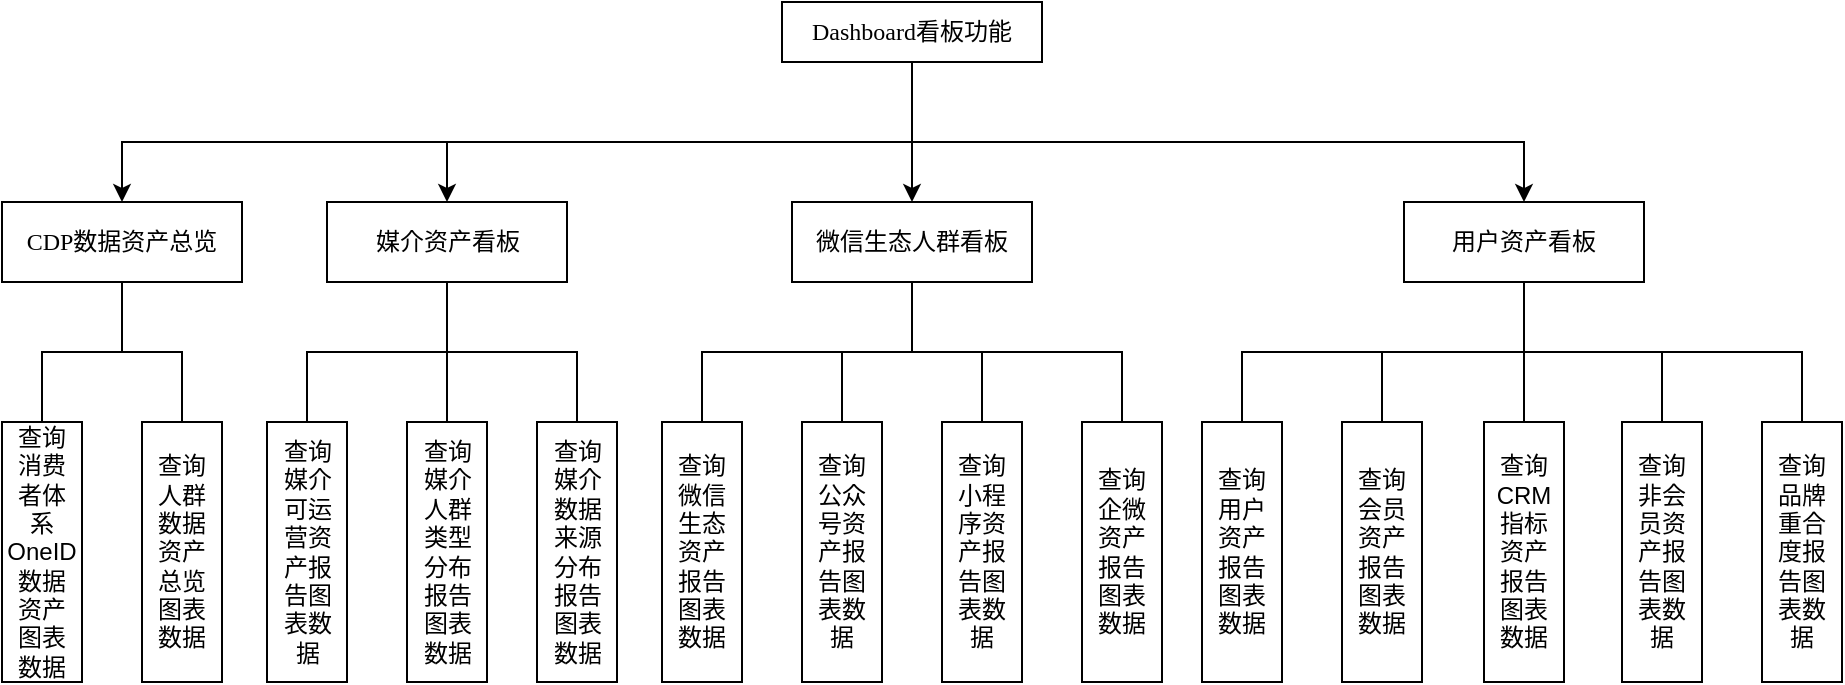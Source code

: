 <mxfile version="20.5.1" type="github">
  <diagram id="igIkLWl_I8CNIf3-y0DH" name="第 1 页">
    <mxGraphModel dx="1131" dy="587" grid="1" gridSize="10" guides="1" tooltips="1" connect="1" arrows="1" fold="1" page="1" pageScale="1" pageWidth="827" pageHeight="1169" math="0" shadow="0">
      <root>
        <mxCell id="0" />
        <mxCell id="1" parent="0" />
        <mxCell id="1S4eVNWtwclJiUYLLemy-1" value="&lt;font style=&quot;font-size: 12px;&quot;&gt;&lt;span style=&quot;font-family: Calibri; text-align: justify; background-color: initial;&quot;&gt;D&lt;/span&gt;&lt;span style=&quot;text-align: justify; background-color: initial; font-family: 宋体;&quot;&gt;&lt;font style=&quot;font-size: 12px;&quot; face=&quot;Calibri&quot;&gt;ash&lt;/font&gt;&lt;/span&gt;&lt;span style=&quot;font-family: Calibri; text-align: justify; background-color: initial;&quot;&gt;board&lt;/span&gt;&lt;/font&gt;&lt;span style=&quot;font-family: Calibri; text-align: justify; background-color: initial;&quot;&gt;&lt;font style=&quot;font-size: 12px;&quot;&gt;看板&lt;/font&gt;&lt;/span&gt;功能" style="rounded=0;whiteSpace=wrap;html=1;" parent="1" vertex="1">
          <mxGeometry x="880" y="130" width="130" height="30" as="geometry" />
        </mxCell>
        <mxCell id="1S4eVNWtwclJiUYLLemy-4" value="&lt;div style=&quot;text-align: justify;&quot;&gt;&lt;span style=&quot;background-color: initial;&quot;&gt;&lt;font face=&quot;Calibri&quot;&gt;媒介资产看板&lt;/font&gt;&lt;/span&gt;&lt;/div&gt;" style="rounded=0;whiteSpace=wrap;html=1;" parent="1" vertex="1">
          <mxGeometry x="652.5" y="230" width="120" height="40" as="geometry" />
        </mxCell>
        <mxCell id="1S4eVNWtwclJiUYLLemy-12" value="查询&lt;br&gt;消费&lt;br&gt;者体&lt;br&gt;系OneID数据&lt;br&gt;资产&lt;br&gt;图表&lt;br&gt;数据" style="rounded=0;whiteSpace=wrap;html=1;" parent="1" vertex="1">
          <mxGeometry x="490" y="340" width="40" height="130" as="geometry" />
        </mxCell>
        <mxCell id="1S4eVNWtwclJiUYLLemy-13" value="查询&lt;br&gt;人群&lt;br&gt;数据&lt;br&gt;资产&lt;br&gt;总览&lt;br&gt;图表&lt;br&gt;数据" style="rounded=0;whiteSpace=wrap;html=1;" parent="1" vertex="1">
          <mxGeometry x="560" y="340" width="40" height="130" as="geometry" />
        </mxCell>
        <mxCell id="1S4eVNWtwclJiUYLLemy-15" value="查询&lt;br&gt;媒介&lt;br&gt;数据&lt;br&gt;来源&lt;br&gt;分布&lt;br&gt;报告&lt;br&gt;图表&lt;br&gt;数据" style="rounded=0;whiteSpace=wrap;html=1;" parent="1" vertex="1">
          <mxGeometry x="757.5" y="340" width="40" height="130" as="geometry" />
        </mxCell>
        <mxCell id="1S4eVNWtwclJiUYLLemy-17" value="查询&lt;br&gt;公众&lt;br&gt;号资&lt;br&gt;产报&lt;br&gt;告图&lt;br&gt;表数&lt;br&gt;据" style="rounded=0;whiteSpace=wrap;html=1;" parent="1" vertex="1">
          <mxGeometry x="890" y="340" width="40" height="130" as="geometry" />
        </mxCell>
        <mxCell id="1S4eVNWtwclJiUYLLemy-19" value="查询&lt;br&gt;媒介&lt;br&gt;可运&lt;br&gt;营资&lt;br&gt;产报&lt;br&gt;告图&lt;br&gt;表数&lt;br&gt;据" style="rounded=0;whiteSpace=wrap;html=1;" parent="1" vertex="1">
          <mxGeometry x="622.5" y="340" width="40" height="130" as="geometry" />
        </mxCell>
        <mxCell id="1S4eVNWtwclJiUYLLemy-20" value="查询&lt;br&gt;微信&lt;br&gt;生态&lt;br&gt;资产&lt;br&gt;报告&lt;br&gt;图表&lt;br&gt;数据" style="rounded=0;whiteSpace=wrap;html=1;" parent="1" vertex="1">
          <mxGeometry x="820" y="340" width="40" height="130" as="geometry" />
        </mxCell>
        <mxCell id="1S4eVNWtwclJiUYLLemy-54" value="" style="endArrow=none;html=1;rounded=0;fontFamily=Helvetica;fontSize=12;exitX=0.5;exitY=0;exitDx=0;exitDy=0;edgeStyle=elbowEdgeStyle;elbow=vertical;entryX=0.5;entryY=1;entryDx=0;entryDy=0;" parent="1" source="1S4eVNWtwclJiUYLLemy-13" target="w-ZVVSlZ8ugfORYiKf1F-1" edge="1">
          <mxGeometry width="50" height="50" relative="1" as="geometry">
            <mxPoint x="750" y="410" as="sourcePoint" />
            <mxPoint x="560" y="270" as="targetPoint" />
          </mxGeometry>
        </mxCell>
        <mxCell id="1S4eVNWtwclJiUYLLemy-55" value="" style="endArrow=none;html=1;rounded=0;fontFamily=Helvetica;fontSize=12;entryX=0.5;entryY=1;entryDx=0;entryDy=0;exitX=0.5;exitY=0;exitDx=0;exitDy=0;edgeStyle=elbowEdgeStyle;elbow=vertical;" parent="1" source="1S4eVNWtwclJiUYLLemy-12" target="w-ZVVSlZ8ugfORYiKf1F-1" edge="1">
          <mxGeometry width="50" height="50" relative="1" as="geometry">
            <mxPoint x="530" y="350" as="sourcePoint" />
            <mxPoint x="440" y="290" as="targetPoint" />
          </mxGeometry>
        </mxCell>
        <mxCell id="1S4eVNWtwclJiUYLLemy-56" value="" style="endArrow=none;html=1;rounded=0;fontFamily=Helvetica;fontSize=12;entryX=0.5;entryY=1;entryDx=0;entryDy=0;exitX=0.5;exitY=0;exitDx=0;exitDy=0;edgeStyle=elbowEdgeStyle;elbow=vertical;" parent="1" source="1S4eVNWtwclJiUYLLemy-19" target="1S4eVNWtwclJiUYLLemy-4" edge="1">
          <mxGeometry width="50" height="50" relative="1" as="geometry">
            <mxPoint x="290" y="360" as="sourcePoint" />
            <mxPoint x="210" y="310" as="targetPoint" />
          </mxGeometry>
        </mxCell>
        <mxCell id="1S4eVNWtwclJiUYLLemy-57" value="" style="endArrow=none;html=1;rounded=0;fontFamily=Helvetica;fontSize=12;exitX=0.5;exitY=1;exitDx=0;exitDy=0;entryX=0.5;entryY=0;entryDx=0;entryDy=0;edgeStyle=elbowEdgeStyle;elbow=vertical;" parent="1" source="1S4eVNWtwclJiUYLLemy-4" target="1S4eVNWtwclJiUYLLemy-15" edge="1">
          <mxGeometry width="50" height="50" relative="1" as="geometry">
            <mxPoint x="300" y="370" as="sourcePoint" />
            <mxPoint x="190" y="290" as="targetPoint" />
          </mxGeometry>
        </mxCell>
        <mxCell id="1S4eVNWtwclJiUYLLemy-58" value="" style="endArrow=none;html=1;rounded=0;fontFamily=Helvetica;fontSize=12;entryX=0.5;entryY=1;entryDx=0;entryDy=0;exitX=0.5;exitY=0;exitDx=0;exitDy=0;edgeStyle=elbowEdgeStyle;elbow=vertical;" parent="1" source="1S4eVNWtwclJiUYLLemy-20" target="w-ZVVSlZ8ugfORYiKf1F-2" edge="1">
          <mxGeometry width="50" height="50" relative="1" as="geometry">
            <mxPoint x="250" y="380" as="sourcePoint" />
            <mxPoint x="830" y="290" as="targetPoint" />
          </mxGeometry>
        </mxCell>
        <mxCell id="1S4eVNWtwclJiUYLLemy-59" value="" style="endArrow=none;html=1;rounded=0;fontFamily=Helvetica;fontSize=12;entryX=0.5;entryY=1;entryDx=0;entryDy=0;exitX=0.5;exitY=0;exitDx=0;exitDy=0;edgeStyle=elbowEdgeStyle;elbow=vertical;" parent="1" source="1S4eVNWtwclJiUYLLemy-17" target="w-ZVVSlZ8ugfORYiKf1F-2" edge="1">
          <mxGeometry width="50" height="50" relative="1" as="geometry">
            <mxPoint x="260" y="390" as="sourcePoint" />
            <mxPoint x="830" y="290" as="targetPoint" />
          </mxGeometry>
        </mxCell>
        <mxCell id="w-ZVVSlZ8ugfORYiKf1F-1" value="&lt;div style=&quot;text-align: justify;&quot;&gt;&lt;font face=&quot;Calibri&quot;&gt;CDP数据资产总览&lt;/font&gt;&lt;/div&gt;" style="rounded=0;whiteSpace=wrap;html=1;" vertex="1" parent="1">
          <mxGeometry x="490" y="230" width="120" height="40" as="geometry" />
        </mxCell>
        <mxCell id="w-ZVVSlZ8ugfORYiKf1F-2" value="&lt;div style=&quot;text-align: justify;&quot;&gt;&lt;span style=&quot;background-color: initial;&quot;&gt;&lt;font face=&quot;Calibri&quot;&gt;微信生态人群看板&lt;/font&gt;&lt;/span&gt;&lt;/div&gt;" style="rounded=0;whiteSpace=wrap;html=1;" vertex="1" parent="1">
          <mxGeometry x="885" y="230" width="120" height="40" as="geometry" />
        </mxCell>
        <mxCell id="w-ZVVSlZ8ugfORYiKf1F-3" value="&lt;div style=&quot;text-align: justify;&quot;&gt;&lt;span style=&quot;background-color: initial;&quot;&gt;&lt;font face=&quot;Calibri&quot;&gt;用户资产看板&lt;/font&gt;&lt;/span&gt;&lt;/div&gt;" style="rounded=0;whiteSpace=wrap;html=1;" vertex="1" parent="1">
          <mxGeometry x="1191" y="230" width="120" height="40" as="geometry" />
        </mxCell>
        <mxCell id="w-ZVVSlZ8ugfORYiKf1F-5" value="查询&lt;br&gt;媒介&lt;br&gt;人群&lt;br&gt;类型&lt;br&gt;分布&lt;br&gt;报告&lt;br&gt;图表&lt;br&gt;数据" style="rounded=0;whiteSpace=wrap;html=1;" vertex="1" parent="1">
          <mxGeometry x="692.5" y="340" width="40" height="130" as="geometry" />
        </mxCell>
        <mxCell id="w-ZVVSlZ8ugfORYiKf1F-8" value="" style="endArrow=none;html=1;rounded=0;fontSize=12;entryX=0.5;entryY=1;entryDx=0;entryDy=0;exitX=0.5;exitY=0;exitDx=0;exitDy=0;edgeStyle=elbowEdgeStyle;elbow=vertical;" edge="1" parent="1" source="w-ZVVSlZ8ugfORYiKf1F-5" target="1S4eVNWtwclJiUYLLemy-4">
          <mxGeometry width="50" height="50" relative="1" as="geometry">
            <mxPoint x="330" y="420" as="sourcePoint" />
            <mxPoint x="380" y="370" as="targetPoint" />
          </mxGeometry>
        </mxCell>
        <mxCell id="w-ZVVSlZ8ugfORYiKf1F-9" value="查询&lt;br&gt;小程&lt;br&gt;序资&lt;br&gt;产报&lt;br&gt;告图&lt;br&gt;表数&lt;br&gt;据" style="rounded=0;whiteSpace=wrap;html=1;" vertex="1" parent="1">
          <mxGeometry x="960" y="340" width="40" height="130" as="geometry" />
        </mxCell>
        <mxCell id="w-ZVVSlZ8ugfORYiKf1F-10" value="查询&lt;br&gt;企微&lt;br&gt;资产&lt;br&gt;报告&lt;br&gt;图表&lt;br&gt;数据" style="rounded=0;whiteSpace=wrap;html=1;" vertex="1" parent="1">
          <mxGeometry x="1030" y="340" width="40" height="130" as="geometry" />
        </mxCell>
        <mxCell id="w-ZVVSlZ8ugfORYiKf1F-15" value="" style="endArrow=none;html=1;rounded=0;fontFamily=Helvetica;fontSize=12;entryX=0.5;entryY=1;entryDx=0;entryDy=0;exitX=0.5;exitY=0;exitDx=0;exitDy=0;edgeStyle=elbowEdgeStyle;elbow=vertical;" edge="1" parent="1" source="w-ZVVSlZ8ugfORYiKf1F-9" target="w-ZVVSlZ8ugfORYiKf1F-2">
          <mxGeometry width="50" height="50" relative="1" as="geometry">
            <mxPoint x="930" y="340" as="sourcePoint" />
            <mxPoint x="920" y="290" as="targetPoint" />
          </mxGeometry>
        </mxCell>
        <mxCell id="w-ZVVSlZ8ugfORYiKf1F-16" value="" style="endArrow=none;html=1;rounded=0;fontFamily=Helvetica;fontSize=12;entryX=0.5;entryY=1;entryDx=0;entryDy=0;exitX=0.5;exitY=0;exitDx=0;exitDy=0;edgeStyle=elbowEdgeStyle;elbow=vertical;" edge="1" parent="1" source="w-ZVVSlZ8ugfORYiKf1F-10" target="w-ZVVSlZ8ugfORYiKf1F-2">
          <mxGeometry width="50" height="50" relative="1" as="geometry">
            <mxPoint x="1020" y="340" as="sourcePoint" />
            <mxPoint x="980" y="210" as="targetPoint" />
          </mxGeometry>
        </mxCell>
        <mxCell id="w-ZVVSlZ8ugfORYiKf1F-17" value="查询&lt;br&gt;会员&lt;br&gt;资产&lt;br&gt;报告&lt;br&gt;图表&lt;br&gt;数据" style="rounded=0;whiteSpace=wrap;html=1;" vertex="1" parent="1">
          <mxGeometry x="1160" y="340" width="40" height="130" as="geometry" />
        </mxCell>
        <mxCell id="w-ZVVSlZ8ugfORYiKf1F-18" value="查询&lt;br&gt;用户&lt;br&gt;资产&lt;br&gt;报告&lt;br&gt;图表&lt;br&gt;数据" style="rounded=0;whiteSpace=wrap;html=1;" vertex="1" parent="1">
          <mxGeometry x="1090" y="340" width="40" height="130" as="geometry" />
        </mxCell>
        <mxCell id="w-ZVVSlZ8ugfORYiKf1F-31" value="查询CRM指标&lt;br&gt;资产&lt;br&gt;报告&lt;br&gt;图表&lt;br&gt;数据" style="rounded=0;whiteSpace=wrap;html=1;" vertex="1" parent="1">
          <mxGeometry x="1231" y="340" width="40" height="130" as="geometry" />
        </mxCell>
        <mxCell id="w-ZVVSlZ8ugfORYiKf1F-32" value="查询&lt;br&gt;非会&lt;br&gt;员资&lt;br&gt;产报&lt;br&gt;告图&lt;br&gt;表数&lt;br&gt;据" style="rounded=0;whiteSpace=wrap;html=1;" vertex="1" parent="1">
          <mxGeometry x="1300" y="340" width="40" height="130" as="geometry" />
        </mxCell>
        <mxCell id="w-ZVVSlZ8ugfORYiKf1F-37" value="查询&lt;br&gt;品牌&lt;br&gt;重合&lt;br&gt;度报&lt;br&gt;告图&lt;br&gt;表数&lt;br&gt;据" style="rounded=0;whiteSpace=wrap;html=1;" vertex="1" parent="1">
          <mxGeometry x="1370" y="340" width="40" height="130" as="geometry" />
        </mxCell>
        <mxCell id="w-ZVVSlZ8ugfORYiKf1F-57" value="" style="endArrow=none;html=1;rounded=0;fontSize=12;entryX=0.5;entryY=1;entryDx=0;entryDy=0;exitX=0.5;exitY=0;exitDx=0;exitDy=0;edgeStyle=elbowEdgeStyle;elbow=vertical;" edge="1" parent="1" source="w-ZVVSlZ8ugfORYiKf1F-17">
          <mxGeometry width="50" height="50" relative="1" as="geometry">
            <mxPoint x="1275" y="340" as="sourcePoint" />
            <mxPoint x="1251" y="270" as="targetPoint" />
          </mxGeometry>
        </mxCell>
        <mxCell id="w-ZVVSlZ8ugfORYiKf1F-58" value="" style="endArrow=none;html=1;rounded=0;fontSize=12;entryX=0.5;entryY=1;entryDx=0;entryDy=0;exitX=0.5;exitY=0;exitDx=0;exitDy=0;edgeStyle=elbowEdgeStyle;elbow=vertical;" edge="1" parent="1" source="w-ZVVSlZ8ugfORYiKf1F-31">
          <mxGeometry width="50" height="50" relative="1" as="geometry">
            <mxPoint x="1490" y="340" as="sourcePoint" />
            <mxPoint x="1251" y="270" as="targetPoint" />
          </mxGeometry>
        </mxCell>
        <mxCell id="w-ZVVSlZ8ugfORYiKf1F-59" value="" style="endArrow=none;html=1;rounded=0;fontSize=12;entryX=0.5;entryY=1;entryDx=0;entryDy=0;exitX=0.5;exitY=0;exitDx=0;exitDy=0;edgeStyle=elbowEdgeStyle;elbow=vertical;" edge="1" parent="1" source="w-ZVVSlZ8ugfORYiKf1F-32">
          <mxGeometry width="50" height="50" relative="1" as="geometry">
            <mxPoint x="1660" y="340" as="sourcePoint" />
            <mxPoint x="1251" y="270" as="targetPoint" />
          </mxGeometry>
        </mxCell>
        <mxCell id="w-ZVVSlZ8ugfORYiKf1F-60" value="" style="endArrow=none;html=1;rounded=0;fontSize=12;entryX=0.5;entryY=1;entryDx=0;entryDy=0;exitX=0.5;exitY=0;exitDx=0;exitDy=0;edgeStyle=elbowEdgeStyle;elbow=vertical;" edge="1" parent="1" source="w-ZVVSlZ8ugfORYiKf1F-37">
          <mxGeometry width="50" height="50" relative="1" as="geometry">
            <mxPoint x="1730" y="340" as="sourcePoint" />
            <mxPoint x="1251" y="270" as="targetPoint" />
          </mxGeometry>
        </mxCell>
        <mxCell id="w-ZVVSlZ8ugfORYiKf1F-61" value="" style="endArrow=none;html=1;rounded=0;fontSize=12;entryX=0.5;entryY=1;entryDx=0;entryDy=0;exitX=0.5;exitY=0;exitDx=0;exitDy=0;edgeStyle=elbowEdgeStyle;elbow=vertical;" edge="1" parent="1" source="w-ZVVSlZ8ugfORYiKf1F-18">
          <mxGeometry width="50" height="50" relative="1" as="geometry">
            <mxPoint x="1140" y="340" as="sourcePoint" />
            <mxPoint x="1251" y="270" as="targetPoint" />
          </mxGeometry>
        </mxCell>
        <mxCell id="w-ZVVSlZ8ugfORYiKf1F-65" value="" style="endArrow=classic;html=1;rounded=0;fontSize=12;entryX=0.5;entryY=0;entryDx=0;entryDy=0;edgeStyle=elbowEdgeStyle;elbow=vertical;exitX=0.5;exitY=1;exitDx=0;exitDy=0;" edge="1" parent="1" source="1S4eVNWtwclJiUYLLemy-1" target="w-ZVVSlZ8ugfORYiKf1F-1">
          <mxGeometry width="50" height="50" relative="1" as="geometry">
            <mxPoint x="1110" y="160" as="sourcePoint" />
            <mxPoint x="460" y="180" as="targetPoint" />
            <Array as="points">
              <mxPoint x="800" y="200" />
            </Array>
          </mxGeometry>
        </mxCell>
        <mxCell id="w-ZVVSlZ8ugfORYiKf1F-66" value="" style="endArrow=classic;html=1;rounded=0;fontSize=12;elbow=vertical;entryX=0.5;entryY=0;entryDx=0;entryDy=0;edgeStyle=elbowEdgeStyle;exitX=0.5;exitY=1;exitDx=0;exitDy=0;" edge="1" parent="1" source="1S4eVNWtwclJiUYLLemy-1" target="1S4eVNWtwclJiUYLLemy-4">
          <mxGeometry width="50" height="50" relative="1" as="geometry">
            <mxPoint x="890" y="130" as="sourcePoint" />
            <mxPoint x="880" y="200" as="targetPoint" />
            <Array as="points">
              <mxPoint x="910" y="200" />
            </Array>
          </mxGeometry>
        </mxCell>
        <mxCell id="w-ZVVSlZ8ugfORYiKf1F-67" value="" style="endArrow=classic;html=1;rounded=0;fontSize=12;elbow=vertical;exitX=0.5;exitY=1;exitDx=0;exitDy=0;entryX=0.5;entryY=0;entryDx=0;entryDy=0;edgeStyle=elbowEdgeStyle;" edge="1" parent="1" source="1S4eVNWtwclJiUYLLemy-1" target="w-ZVVSlZ8ugfORYiKf1F-2">
          <mxGeometry width="50" height="50" relative="1" as="geometry">
            <mxPoint x="920" y="250" as="sourcePoint" />
            <mxPoint x="970" y="200" as="targetPoint" />
            <Array as="points">
              <mxPoint x="945" y="180" />
              <mxPoint x="1030" y="200" />
            </Array>
          </mxGeometry>
        </mxCell>
        <mxCell id="w-ZVVSlZ8ugfORYiKf1F-68" value="" style="endArrow=classic;html=1;rounded=0;fontSize=12;elbow=vertical;entryX=0.5;entryY=0;entryDx=0;entryDy=0;exitX=0.5;exitY=1;exitDx=0;exitDy=0;edgeStyle=elbowEdgeStyle;" edge="1" parent="1" source="1S4eVNWtwclJiUYLLemy-1" target="w-ZVVSlZ8ugfORYiKf1F-3">
          <mxGeometry width="50" height="50" relative="1" as="geometry">
            <mxPoint x="1170" y="260" as="sourcePoint" />
            <mxPoint x="1220" y="210" as="targetPoint" />
            <Array as="points">
              <mxPoint x="1280" y="200" />
            </Array>
          </mxGeometry>
        </mxCell>
      </root>
    </mxGraphModel>
  </diagram>
</mxfile>

